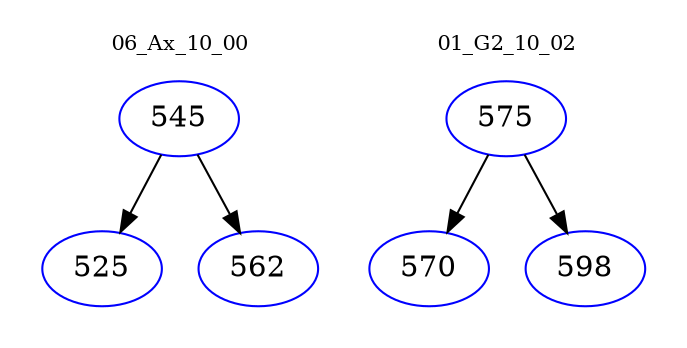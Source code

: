 digraph{
subgraph cluster_0 {
color = white
label = "06_Ax_10_00";
fontsize=10;
T0_545 [label="545", color="blue"]
T0_545 -> T0_525 [color="black"]
T0_525 [label="525", color="blue"]
T0_545 -> T0_562 [color="black"]
T0_562 [label="562", color="blue"]
}
subgraph cluster_1 {
color = white
label = "01_G2_10_02";
fontsize=10;
T1_575 [label="575", color="blue"]
T1_575 -> T1_570 [color="black"]
T1_570 [label="570", color="blue"]
T1_575 -> T1_598 [color="black"]
T1_598 [label="598", color="blue"]
}
}
